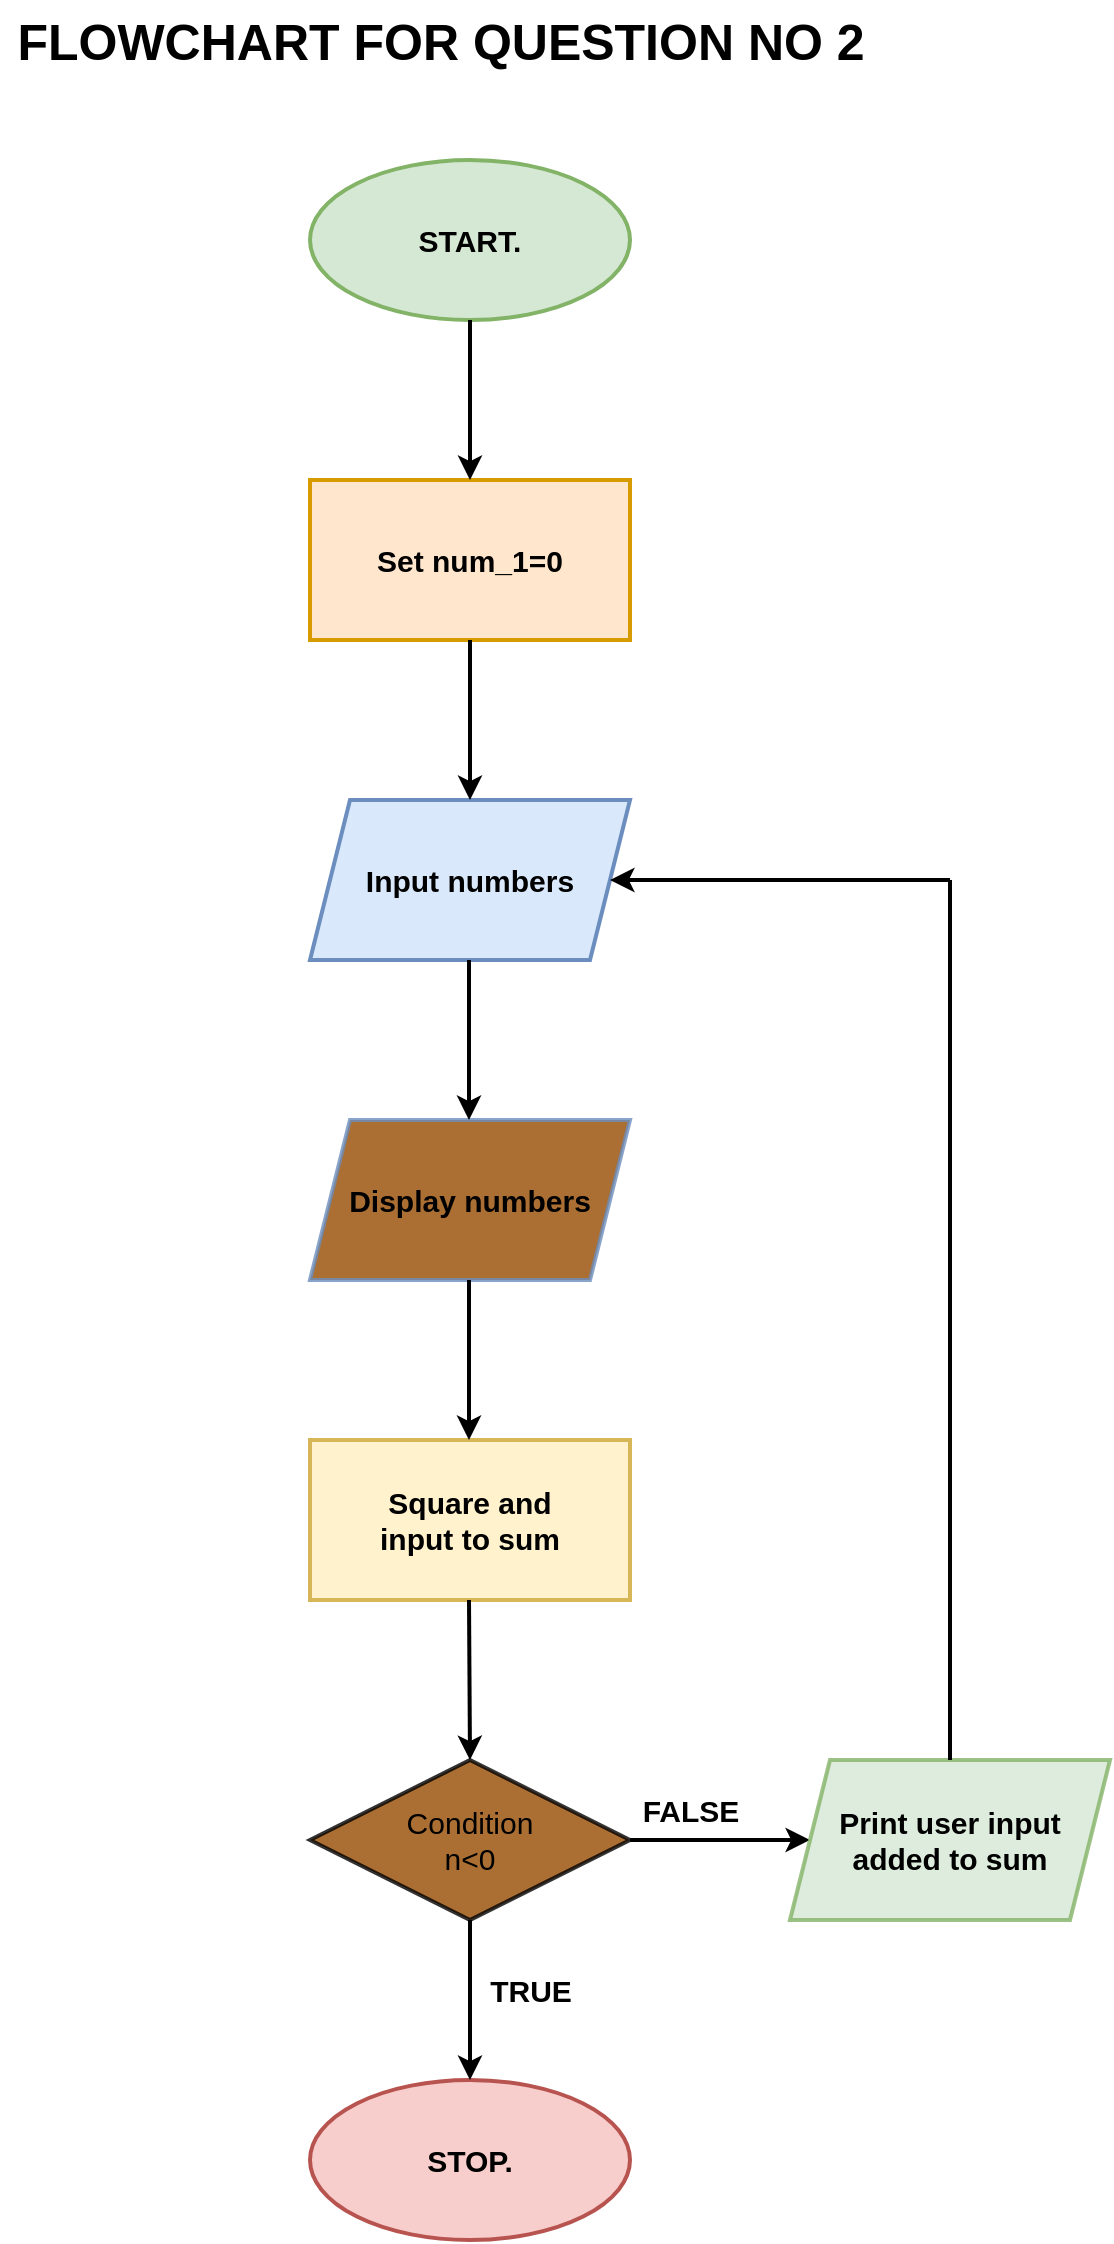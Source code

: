 <mxfile version="20.3.6" type="github">
  <diagram id="YF7_Vcd9PrOz3bAeg6Bc" name="Page-1">
    <mxGraphModel dx="1422" dy="1889" grid="1" gridSize="10" guides="1" tooltips="1" connect="1" arrows="1" fold="1" page="1" pageScale="1" pageWidth="850" pageHeight="1100" math="0" shadow="0">
      <root>
        <mxCell id="0" />
        <mxCell id="1" parent="0" />
        <mxCell id="BELcJV6hc1cGwjVU0L3B-1" value="&lt;font size=&quot;1&quot;&gt;&lt;b style=&quot;font-size: 15px;&quot;&gt;START.&lt;/b&gt;&lt;/font&gt;" style="ellipse;whiteSpace=wrap;html=1;strokeWidth=2;fillColor=#d5e8d4;strokeColor=#82b366;" vertex="1" parent="1">
          <mxGeometry x="360" width="160" height="80" as="geometry" />
        </mxCell>
        <mxCell id="BELcJV6hc1cGwjVU0L3B-2" value="&lt;font size=&quot;1&quot;&gt;&lt;b style=&quot;font-size: 15px;&quot;&gt;STOP.&lt;/b&gt;&lt;/font&gt;" style="ellipse;whiteSpace=wrap;html=1;strokeWidth=2;fillColor=#f8cecc;strokeColor=#b85450;" vertex="1" parent="1">
          <mxGeometry x="360" y="960" width="160" height="80" as="geometry" />
        </mxCell>
        <mxCell id="BELcJV6hc1cGwjVU0L3B-3" value="&lt;font style=&quot;font-size: 15px;&quot;&gt;&lt;b&gt;S&lt;span style=&quot;white-space: pre;&quot;&gt;et num_1=0&lt;/span&gt;&lt;/b&gt;&lt;/font&gt;" style="rounded=0;whiteSpace=wrap;html=1;strokeWidth=2;fontSize=15;fillColor=#ffe6cc;strokeColor=#d79b00;" vertex="1" parent="1">
          <mxGeometry x="360" y="160" width="160" height="80" as="geometry" />
        </mxCell>
        <mxCell id="BELcJV6hc1cGwjVU0L3B-4" value="" style="endArrow=classic;html=1;rounded=0;fontSize=15;exitX=0.5;exitY=1;exitDx=0;exitDy=0;strokeWidth=2;" edge="1" parent="1" source="BELcJV6hc1cGwjVU0L3B-1" target="BELcJV6hc1cGwjVU0L3B-3">
          <mxGeometry width="50" height="50" relative="1" as="geometry">
            <mxPoint x="419.5" y="80" as="sourcePoint" />
            <mxPoint x="419.5" y="150" as="targetPoint" />
          </mxGeometry>
        </mxCell>
        <mxCell id="BELcJV6hc1cGwjVU0L3B-5" value="&lt;b&gt;Input numbers&lt;/b&gt;" style="shape=parallelogram;perimeter=parallelogramPerimeter;whiteSpace=wrap;html=1;fixedSize=1;strokeWidth=2;fontSize=15;fillColor=#dae8fc;strokeColor=#6c8ebf;" vertex="1" parent="1">
          <mxGeometry x="360" y="320" width="160" height="80" as="geometry" />
        </mxCell>
        <mxCell id="BELcJV6hc1cGwjVU0L3B-6" value="" style="endArrow=classic;html=1;rounded=0;fontSize=15;entryX=0.5;entryY=0;entryDx=0;entryDy=0;exitX=0.5;exitY=1;exitDx=0;exitDy=0;strokeWidth=2;" edge="1" parent="1" source="BELcJV6hc1cGwjVU0L3B-3" target="BELcJV6hc1cGwjVU0L3B-5">
          <mxGeometry width="50" height="50" relative="1" as="geometry">
            <mxPoint x="430" y="250" as="sourcePoint" />
            <mxPoint x="419.864" y="300" as="targetPoint" />
          </mxGeometry>
        </mxCell>
        <mxCell id="BELcJV6hc1cGwjVU0L3B-9" value="&lt;b&gt;Display numbers&lt;/b&gt;" style="shape=parallelogram;perimeter=parallelogramPerimeter;whiteSpace=wrap;html=1;fixedSize=1;strokeWidth=2;fontSize=15;fillColor=#964B00;strokeColor=#6c8ebf;opacity=80;" vertex="1" parent="1">
          <mxGeometry x="360" y="480" width="160" height="80" as="geometry" />
        </mxCell>
        <mxCell id="BELcJV6hc1cGwjVU0L3B-10" value="" style="endArrow=classic;html=1;rounded=0;fontSize=15;entryX=0.5;entryY=0;entryDx=0;entryDy=0;exitX=0.5;exitY=1;exitDx=0;exitDy=0;strokeWidth=2;" edge="1" parent="1">
          <mxGeometry width="50" height="50" relative="1" as="geometry">
            <mxPoint x="439.5" y="400" as="sourcePoint" />
            <mxPoint x="439.5" y="480" as="targetPoint" />
          </mxGeometry>
        </mxCell>
        <mxCell id="BELcJV6hc1cGwjVU0L3B-12" value="&lt;div&gt;&lt;font style=&quot;font-size: 15px;&quot;&gt;&lt;b&gt;S&lt;span style=&quot;white-space: pre;&quot;&gt;quare and&lt;/span&gt;&lt;/b&gt;&lt;/font&gt;&lt;/div&gt;&lt;div&gt;&lt;font style=&quot;font-size: 15px;&quot;&gt;&lt;b&gt;&lt;span style=&quot;white-space: pre;&quot;&gt;input to sum&lt;br&gt;&lt;/span&gt;&lt;/b&gt;&lt;/font&gt;&lt;/div&gt;" style="rounded=0;whiteSpace=wrap;html=1;strokeWidth=2;fontSize=15;fillColor=#fff2cc;strokeColor=#d6b656;" vertex="1" parent="1">
          <mxGeometry x="360" y="640" width="160" height="80" as="geometry" />
        </mxCell>
        <mxCell id="BELcJV6hc1cGwjVU0L3B-13" value="" style="endArrow=classic;html=1;rounded=0;fontSize=15;entryX=0.5;entryY=0;entryDx=0;entryDy=0;exitX=0.5;exitY=1;exitDx=0;exitDy=0;strokeWidth=2;" edge="1" parent="1">
          <mxGeometry width="50" height="50" relative="1" as="geometry">
            <mxPoint x="439.5" y="560" as="sourcePoint" />
            <mxPoint x="439.5" y="640" as="targetPoint" />
          </mxGeometry>
        </mxCell>
        <mxCell id="BELcJV6hc1cGwjVU0L3B-14" value="" style="endArrow=classic;html=1;rounded=0;fontSize=15;entryX=0.5;entryY=0;entryDx=0;entryDy=0;exitX=0.5;exitY=1;exitDx=0;exitDy=0;strokeWidth=2;" edge="1" parent="1" target="BELcJV6hc1cGwjVU0L3B-15">
          <mxGeometry width="50" height="50" relative="1" as="geometry">
            <mxPoint x="439.5" y="720" as="sourcePoint" />
            <mxPoint x="439.5" y="800" as="targetPoint" />
          </mxGeometry>
        </mxCell>
        <mxCell id="BELcJV6hc1cGwjVU0L3B-15" value="&lt;div&gt;Condition&lt;/div&gt;&lt;div&gt;n&amp;lt;0&lt;br&gt;&lt;/div&gt;" style="rhombus;whiteSpace=wrap;html=1;strokeWidth=2;fontSize=15;fillColor=#964B00;opacity=80;" vertex="1" parent="1">
          <mxGeometry x="360" y="800" width="160" height="80" as="geometry" />
        </mxCell>
        <mxCell id="BELcJV6hc1cGwjVU0L3B-16" value="" style="endArrow=classic;html=1;rounded=0;fontSize=15;exitX=0.5;exitY=1;exitDx=0;exitDy=0;strokeWidth=2;" edge="1" parent="1" source="BELcJV6hc1cGwjVU0L3B-15">
          <mxGeometry width="50" height="50" relative="1" as="geometry">
            <mxPoint x="290" y="810" as="sourcePoint" />
            <mxPoint x="440" y="960" as="targetPoint" />
          </mxGeometry>
        </mxCell>
        <mxCell id="BELcJV6hc1cGwjVU0L3B-17" value="" style="endArrow=classic;html=1;rounded=0;strokeWidth=2;fontSize=15;entryX=0;entryY=0.5;entryDx=0;entryDy=0;" edge="1" parent="1" target="BELcJV6hc1cGwjVU0L3B-21">
          <mxGeometry width="50" height="50" relative="1" as="geometry">
            <mxPoint x="520" y="840" as="sourcePoint" />
            <mxPoint x="600" y="840" as="targetPoint" />
          </mxGeometry>
        </mxCell>
        <mxCell id="BELcJV6hc1cGwjVU0L3B-18" value="&lt;b&gt;TRUE&lt;/b&gt;" style="text;html=1;align=center;verticalAlign=middle;resizable=0;points=[];autosize=1;fontSize=15;" vertex="1" parent="1">
          <mxGeometry x="440" y="900" width="60" height="30" as="geometry" />
        </mxCell>
        <mxCell id="BELcJV6hc1cGwjVU0L3B-19" value="&lt;b&gt;FALSE&lt;/b&gt;" style="text;html=1;align=center;verticalAlign=middle;resizable=0;points=[];autosize=1;fontSize=15;" vertex="1" parent="1">
          <mxGeometry x="515" y="810" width="70" height="30" as="geometry" />
        </mxCell>
        <mxCell id="BELcJV6hc1cGwjVU0L3B-21" value="&lt;div&gt;&lt;b&gt;Print user input&lt;/b&gt;&lt;/div&gt;&lt;div&gt;&lt;b&gt;added to sum&lt;br&gt;&lt;/b&gt;&lt;/div&gt;" style="shape=parallelogram;perimeter=parallelogramPerimeter;whiteSpace=wrap;html=1;fixedSize=1;strokeWidth=2;fontSize=15;fillColor=#d5e8d4;strokeColor=#82b366;opacity=80;" vertex="1" parent="1">
          <mxGeometry x="600" y="800" width="160" height="80" as="geometry" />
        </mxCell>
        <mxCell id="BELcJV6hc1cGwjVU0L3B-23" value="" style="endArrow=classic;html=1;rounded=0;strokeWidth=2;fontSize=15;" edge="1" parent="1">
          <mxGeometry width="50" height="50" relative="1" as="geometry">
            <mxPoint x="680" y="360" as="sourcePoint" />
            <mxPoint x="510" y="360" as="targetPoint" />
          </mxGeometry>
        </mxCell>
        <mxCell id="BELcJV6hc1cGwjVU0L3B-24" value="" style="endArrow=none;html=1;rounded=0;strokeWidth=2;fontSize=15;exitX=0.5;exitY=0;exitDx=0;exitDy=0;" edge="1" parent="1" source="BELcJV6hc1cGwjVU0L3B-21">
          <mxGeometry width="50" height="50" relative="1" as="geometry">
            <mxPoint x="670" y="770" as="sourcePoint" />
            <mxPoint x="680" y="360" as="targetPoint" />
          </mxGeometry>
        </mxCell>
        <mxCell id="BELcJV6hc1cGwjVU0L3B-25" value="&lt;font style=&quot;font-size: 25px;&quot;&gt;&lt;b&gt;FLOWCHART FOR QUESTION NO 2&lt;/b&gt;&lt;/font&gt;" style="text;html=1;align=center;verticalAlign=middle;resizable=0;points=[];autosize=1;strokeColor=none;fillColor=none;fontSize=15;" vertex="1" parent="1">
          <mxGeometry x="205" y="-80" width="440" height="40" as="geometry" />
        </mxCell>
      </root>
    </mxGraphModel>
  </diagram>
</mxfile>
